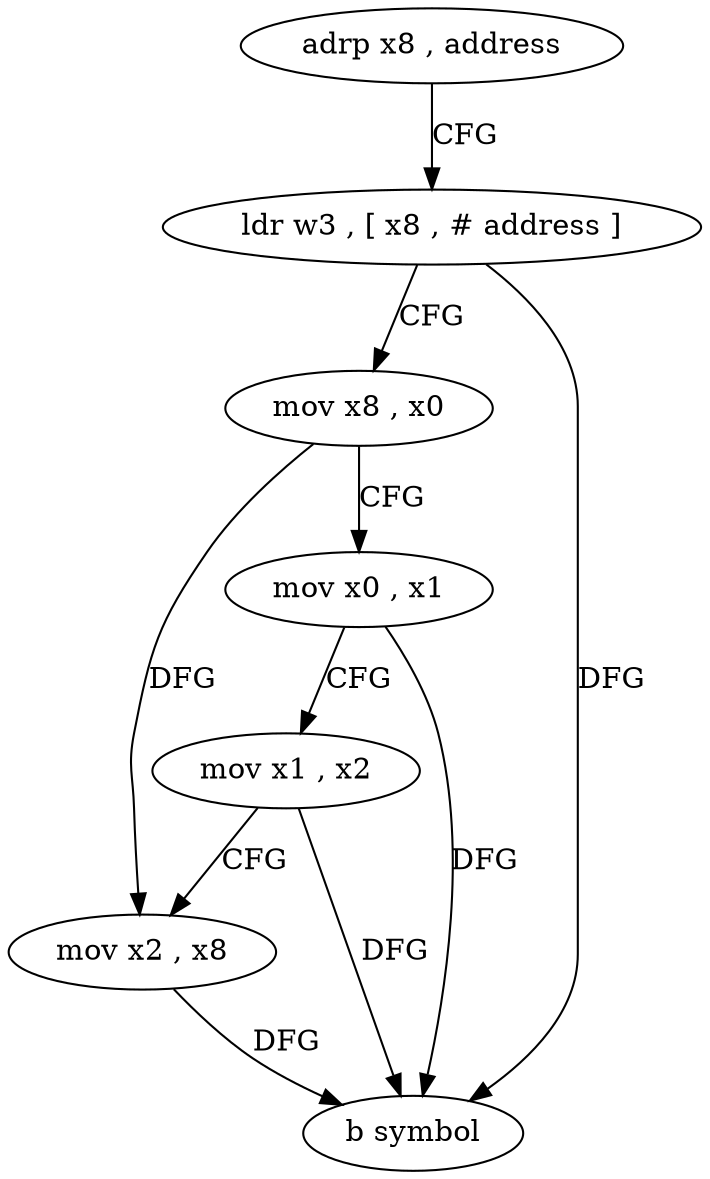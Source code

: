 digraph "func" {
"4249064" [label = "adrp x8 , address" ]
"4249068" [label = "ldr w3 , [ x8 , # address ]" ]
"4249072" [label = "mov x8 , x0" ]
"4249076" [label = "mov x0 , x1" ]
"4249080" [label = "mov x1 , x2" ]
"4249084" [label = "mov x2 , x8" ]
"4249088" [label = "b symbol" ]
"4249064" -> "4249068" [ label = "CFG" ]
"4249068" -> "4249072" [ label = "CFG" ]
"4249068" -> "4249088" [ label = "DFG" ]
"4249072" -> "4249076" [ label = "CFG" ]
"4249072" -> "4249084" [ label = "DFG" ]
"4249076" -> "4249080" [ label = "CFG" ]
"4249076" -> "4249088" [ label = "DFG" ]
"4249080" -> "4249084" [ label = "CFG" ]
"4249080" -> "4249088" [ label = "DFG" ]
"4249084" -> "4249088" [ label = "DFG" ]
}
